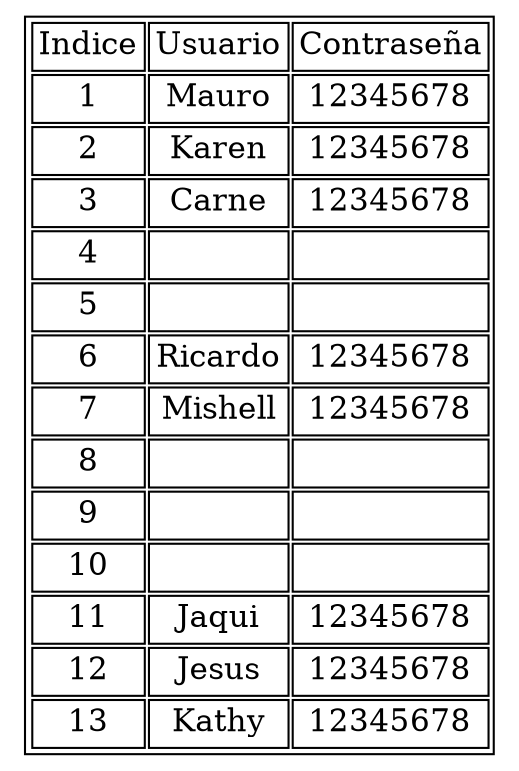 digraph test {
    graph [ratio=fill];
    node [label="\N", fontsize=15, shape=plaintext];
    arset [label=<
        <TABLE ALIGN="LEFT">
            <TR>
                <TD>Indice</TD>
                <TD>Usuario</TD>
	      <TD>Contraseña</TD>
            </TR>
<TR>
<TD>
1
</TD>
<TD>
Mauro
</TD>
<TD>
12345678
</TD>
</TR>
<TR>
<TD>
2
</TD>
<TD>
Karen
</TD>
<TD>
12345678
</TD>
</TR>
<TR>
<TD>
3
</TD>
<TD>
Carne
</TD>
<TD>
12345678
</TD>
</TR>
<TR>
<TD>
4
</TD>
<TD>

</TD>
<TD>

</TD>
</TR>
<TR>
<TD>
5
</TD>
<TD>

</TD>
<TD>

</TD>
</TR>
<TR>
<TD>
6
</TD>
<TD>
Ricardo
</TD>
<TD>
12345678
</TD>
</TR>
<TR>
<TD>
7
</TD>
<TD>
Mishell
</TD>
<TD>
12345678
</TD>
</TR>
<TR>
<TD>
8
</TD>
<TD>

</TD>
<TD>

</TD>
</TR>
<TR>
<TD>
9
</TD>
<TD>

</TD>
<TD>

</TD>
</TR>
<TR>
<TD>
10
</TD>
<TD>

</TD>
<TD>

</TD>
</TR>
<TR>
<TD>
11
</TD>
<TD>
Jaqui
</TD>
<TD>
12345678
</TD>
</TR>
<TR>
<TD>
12
</TD>
<TD>
Jesus
</TD>
<TD>
12345678
</TD>
</TR>
<TR>
<TD>
13
</TD>
<TD>
Kathy
</TD>
<TD>
12345678
</TD>
</TR>
 </TABLE>
    >, ];
}
